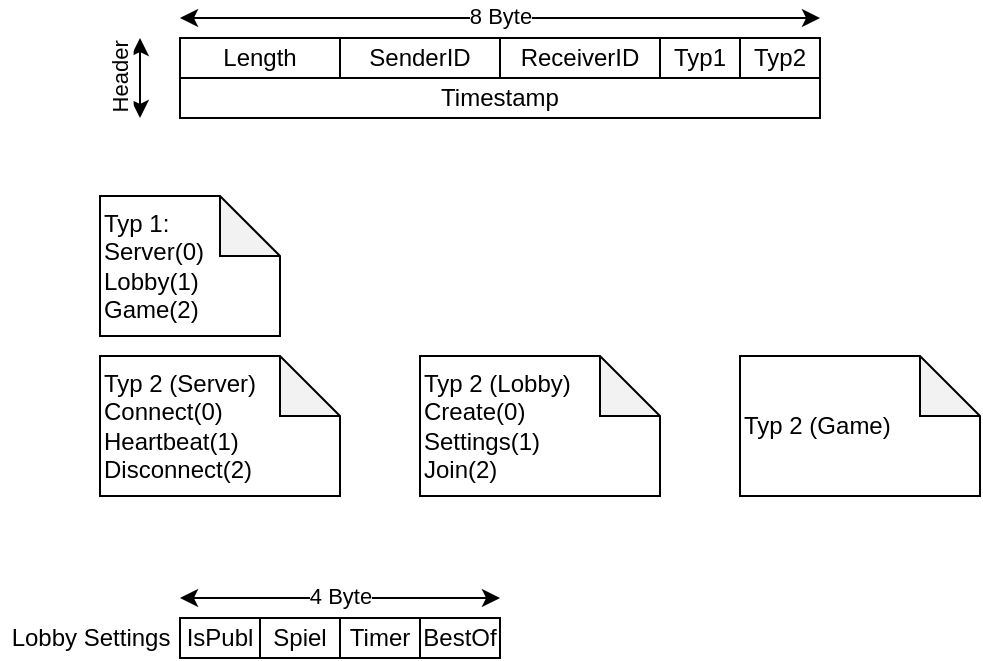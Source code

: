 <mxfile version="14.2.9" type="github"><diagram id="6ghI3As7_6UgRhPZMP3m" name="Page-1"><mxGraphModel dx="982" dy="534" grid="1" gridSize="10" guides="1" tooltips="1" connect="1" arrows="1" fold="1" page="1" pageScale="1" pageWidth="850" pageHeight="1100" math="0" shadow="0"><root><mxCell id="0"/><mxCell id="1" parent="0"/><mxCell id="vf8Phe3OOAxxjTay8yAz-1" value="Length" style="rounded=0;whiteSpace=wrap;html=1;" vertex="1" parent="1"><mxGeometry x="120" y="41" width="80" height="20" as="geometry"/></mxCell><mxCell id="vf8Phe3OOAxxjTay8yAz-2" value="SenderID" style="rounded=0;whiteSpace=wrap;html=1;" vertex="1" parent="1"><mxGeometry x="200" y="41" width="80" height="20" as="geometry"/></mxCell><mxCell id="vf8Phe3OOAxxjTay8yAz-3" value="ReceiverID" style="rounded=0;whiteSpace=wrap;html=1;" vertex="1" parent="1"><mxGeometry x="280" y="41" width="80" height="20" as="geometry"/></mxCell><mxCell id="vf8Phe3OOAxxjTay8yAz-4" value="Typ1" style="rounded=0;whiteSpace=wrap;html=1;" vertex="1" parent="1"><mxGeometry x="360" y="41" width="40" height="20" as="geometry"/></mxCell><mxCell id="vf8Phe3OOAxxjTay8yAz-5" value="Typ2" style="rounded=0;whiteSpace=wrap;html=1;" vertex="1" parent="1"><mxGeometry x="400" y="41" width="40" height="20" as="geometry"/></mxCell><mxCell id="vf8Phe3OOAxxjTay8yAz-6" value="" style="endArrow=classic;startArrow=classic;html=1;" edge="1" parent="1"><mxGeometry width="50" height="50" relative="1" as="geometry"><mxPoint x="120" y="31" as="sourcePoint"/><mxPoint x="440" y="31" as="targetPoint"/></mxGeometry></mxCell><mxCell id="vf8Phe3OOAxxjTay8yAz-7" value="8 Byte" style="edgeLabel;html=1;align=center;verticalAlign=middle;resizable=0;points=[];" vertex="1" connectable="0" parent="vf8Phe3OOAxxjTay8yAz-6"><mxGeometry x="-0.138" y="1" relative="1" as="geometry"><mxPoint x="21.9" as="offset"/></mxGeometry></mxCell><mxCell id="vf8Phe3OOAxxjTay8yAz-8" value="Timestamp" style="rounded=0;whiteSpace=wrap;html=1;" vertex="1" parent="1"><mxGeometry x="120" y="61" width="320" height="20" as="geometry"/></mxCell><mxCell id="vf8Phe3OOAxxjTay8yAz-9" value="" style="endArrow=classic;startArrow=classic;html=1;" edge="1" parent="1"><mxGeometry width="50" height="50" relative="1" as="geometry"><mxPoint x="100" y="81" as="sourcePoint"/><mxPoint x="100" y="41" as="targetPoint"/><Array as="points"><mxPoint x="100" y="51"/></Array></mxGeometry></mxCell><mxCell id="vf8Phe3OOAxxjTay8yAz-10" value="Header" style="edgeLabel;html=1;align=center;verticalAlign=middle;resizable=0;points=[];rotation=270;" vertex="1" connectable="0" parent="vf8Phe3OOAxxjTay8yAz-9"><mxGeometry x="0.319" relative="1" as="geometry"><mxPoint x="-10" y="6.19" as="offset"/></mxGeometry></mxCell><mxCell id="vf8Phe3OOAxxjTay8yAz-11" value="IsPubl" style="rounded=0;whiteSpace=wrap;html=1;" vertex="1" parent="1"><mxGeometry x="120" y="331" width="40" height="20" as="geometry"/></mxCell><mxCell id="vf8Phe3OOAxxjTay8yAz-12" value="Spiel" style="rounded=0;whiteSpace=wrap;html=1;" vertex="1" parent="1"><mxGeometry x="160" y="331" width="40" height="20" as="geometry"/></mxCell><mxCell id="vf8Phe3OOAxxjTay8yAz-13" value="Timer" style="rounded=0;whiteSpace=wrap;html=1;" vertex="1" parent="1"><mxGeometry x="200" y="331" width="40" height="20" as="geometry"/></mxCell><mxCell id="vf8Phe3OOAxxjTay8yAz-14" value="BestOf" style="rounded=0;whiteSpace=wrap;html=1;" vertex="1" parent="1"><mxGeometry x="240" y="331" width="40" height="20" as="geometry"/></mxCell><mxCell id="vf8Phe3OOAxxjTay8yAz-15" value="" style="endArrow=classic;startArrow=classic;html=1;" edge="1" parent="1"><mxGeometry width="50" height="50" relative="1" as="geometry"><mxPoint x="120" y="321" as="sourcePoint"/><mxPoint x="280" y="321" as="targetPoint"/></mxGeometry></mxCell><mxCell id="vf8Phe3OOAxxjTay8yAz-16" value="4 Byte" style="edgeLabel;html=1;align=center;verticalAlign=middle;resizable=0;points=[];" vertex="1" connectable="0" parent="vf8Phe3OOAxxjTay8yAz-15"><mxGeometry x="-0.138" y="1" relative="1" as="geometry"><mxPoint x="10.95" as="offset"/></mxGeometry></mxCell><mxCell id="vf8Phe3OOAxxjTay8yAz-17" value="Lobby Settings" style="text;html=1;align=center;verticalAlign=middle;resizable=0;points=[];autosize=1;" vertex="1" parent="1"><mxGeometry x="30" y="331" width="90" height="20" as="geometry"/></mxCell><mxCell id="vf8Phe3OOAxxjTay8yAz-18" value="Typ 1:&lt;br&gt;Server(0)&lt;br&gt;Lobby(1)&lt;br&gt;Game(2)" style="shape=note;whiteSpace=wrap;html=1;backgroundOutline=1;darkOpacity=0.05;align=left;" vertex="1" parent="1"><mxGeometry x="80" y="120" width="90" height="70" as="geometry"/></mxCell><mxCell id="vf8Phe3OOAxxjTay8yAz-19" value="Typ 2 (Lobby)&lt;br&gt;Create(0)&lt;br&gt;Settings(1)&lt;br&gt;Join(2)" style="shape=note;whiteSpace=wrap;html=1;backgroundOutline=1;darkOpacity=0.05;align=left;" vertex="1" parent="1"><mxGeometry x="240" y="200" width="120" height="70" as="geometry"/></mxCell><mxCell id="vf8Phe3OOAxxjTay8yAz-20" value="Typ 2 (Server)&lt;br&gt;Connect(0)&lt;br&gt;Heartbeat(1)&lt;br&gt;Disconnect(2)" style="shape=note;whiteSpace=wrap;html=1;backgroundOutline=1;darkOpacity=0.05;align=left;" vertex="1" parent="1"><mxGeometry x="80" y="200" width="120" height="70" as="geometry"/></mxCell><mxCell id="vf8Phe3OOAxxjTay8yAz-21" value="Typ 2 (Game)" style="shape=note;whiteSpace=wrap;html=1;backgroundOutline=1;darkOpacity=0.05;align=left;" vertex="1" parent="1"><mxGeometry x="400" y="200" width="120" height="70" as="geometry"/></mxCell></root></mxGraphModel></diagram></mxfile>